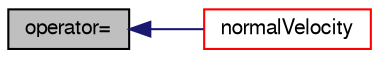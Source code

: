digraph "operator="
{
  bgcolor="transparent";
  edge [fontname="FreeSans",fontsize="10",labelfontname="FreeSans",labelfontsize="10"];
  node [fontname="FreeSans",fontsize="10",shape=record];
  rankdir="LR";
  Node270 [label="operator=",height=0.2,width=0.4,color="black", fillcolor="grey75", style="filled", fontcolor="black"];
  Node270 -> Node271 [dir="back",color="midnightblue",fontsize="10",style="solid",fontname="FreeSans"];
  Node271 [label="normalVelocity",height=0.2,width=0.4,color="red",URL="$a22114.html#ae246bfeeac751e4e0f2983d48553e224",tooltip="Return the BC which provides the normal component of velocity. "];
}
